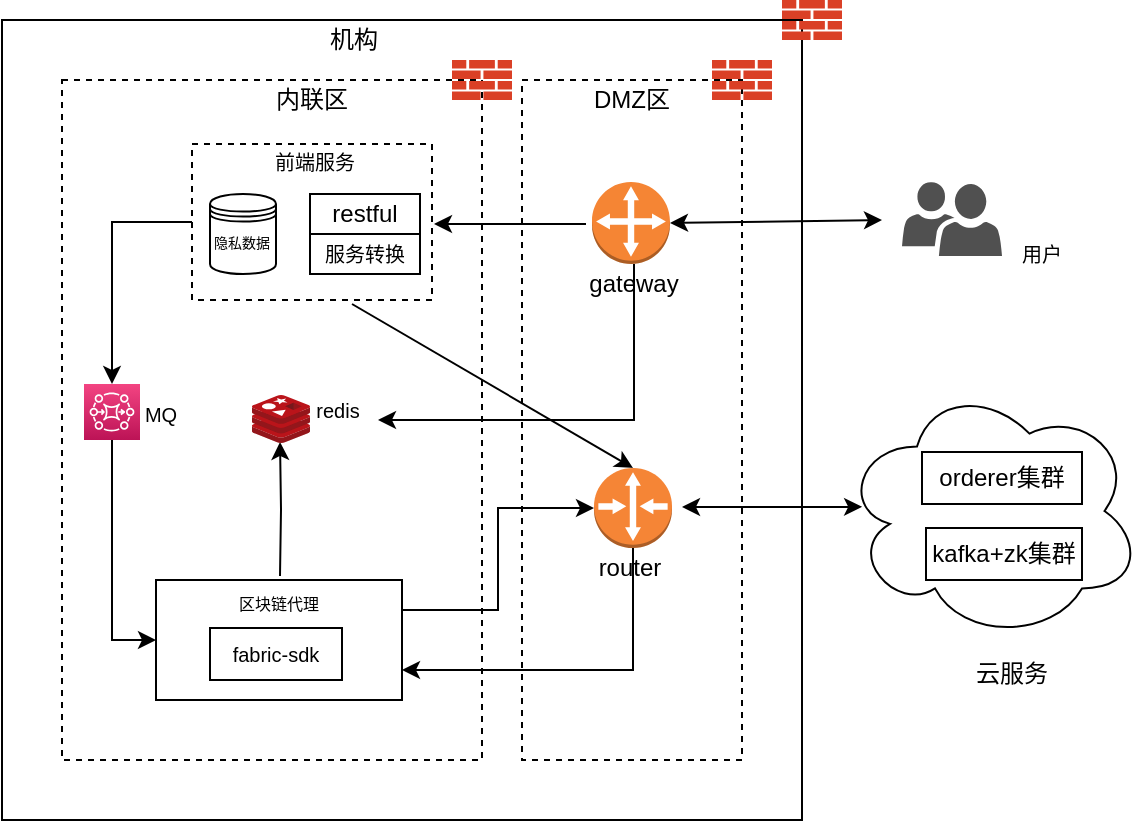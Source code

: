 <mxfile version="10.9.2" type="github"><diagram id="Oavh2PgRKn73WdAg5pff" name="Page-1"><mxGraphModel dx="918" dy="585" grid="1" gridSize="10" guides="1" tooltips="1" connect="1" arrows="1" fold="1" page="1" pageScale="1" pageWidth="827" pageHeight="1169" math="0" shadow="0"><root><mxCell id="0"/><mxCell id="1" parent="0"/><mxCell id="AUdPviCWN6WNPJIVxTdN-2" value="" style="whiteSpace=wrap;html=1;aspect=fixed;" parent="1" vertex="1"><mxGeometry x="90" y="290" width="400" height="400" as="geometry"/></mxCell><mxCell id="AUdPviCWN6WNPJIVxTdN-3" value="" style="pointerEvents=1;shadow=0;dashed=0;html=1;strokeColor=none;labelPosition=center;verticalLabelPosition=bottom;verticalAlign=top;align=center;shape=mxgraph.mscae.intune.user_group;fillColor=#505050;" parent="1" vertex="1"><mxGeometry x="540" y="371" width="50" height="37" as="geometry"/></mxCell><mxCell id="AUdPviCWN6WNPJIVxTdN-5" value="" style="rounded=0;whiteSpace=wrap;html=1;dashed=1;flipV=1;flipH=1;" parent="1" vertex="1"><mxGeometry x="350" y="320" width="110" height="340" as="geometry"/></mxCell><mxCell id="AUdPviCWN6WNPJIVxTdN-6" value="" style="pointerEvents=1;shadow=0;dashed=0;html=1;strokeColor=none;labelPosition=center;verticalLabelPosition=bottom;verticalAlign=top;outlineConnect=0;align=center;shape=mxgraph.office.concepts.firewall;fillColor=#DA4026;" parent="1" vertex="1"><mxGeometry x="480" y="280" width="30" height="20" as="geometry"/></mxCell><mxCell id="AUdPviCWN6WNPJIVxTdN-7" value="" style="pointerEvents=1;shadow=0;dashed=0;html=1;strokeColor=none;labelPosition=center;verticalLabelPosition=bottom;verticalAlign=top;outlineConnect=0;align=center;shape=mxgraph.office.concepts.firewall;fillColor=#DA4026;" parent="1" vertex="1"><mxGeometry x="445" y="310" width="30" height="20" as="geometry"/></mxCell><mxCell id="AUdPviCWN6WNPJIVxTdN-9" value="DMZ区" style="text;html=1;strokeColor=none;fillColor=none;align=center;verticalAlign=middle;whiteSpace=wrap;rounded=0;dashed=1;" parent="1" vertex="1"><mxGeometry x="385" y="320" width="40" height="20" as="geometry"/></mxCell><mxCell id="AUdPviCWN6WNPJIVxTdN-10" value="" style="outlineConnect=0;dashed=0;verticalLabelPosition=bottom;verticalAlign=top;align=center;html=1;shape=mxgraph.aws3.customer_gateway;fillColor=#F58534;gradientColor=none;" parent="1" vertex="1"><mxGeometry x="385" y="371" width="39" height="41" as="geometry"/></mxCell><mxCell id="AUdPviCWN6WNPJIVxTdN-11" value="" style="rounded=0;whiteSpace=wrap;html=1;dashed=1;" parent="1" vertex="1"><mxGeometry x="120" y="320" width="210" height="340" as="geometry"/></mxCell><mxCell id="AUdPviCWN6WNPJIVxTdN-12" value="" style="pointerEvents=1;shadow=0;dashed=0;html=1;strokeColor=none;labelPosition=center;verticalLabelPosition=bottom;verticalAlign=top;outlineConnect=0;align=center;shape=mxgraph.office.concepts.firewall;fillColor=#DA4026;" parent="1" vertex="1"><mxGeometry x="315" y="310" width="30" height="20" as="geometry"/></mxCell><mxCell id="AUdPviCWN6WNPJIVxTdN-53" style="edgeStyle=orthogonalEdgeStyle;rounded=0;orthogonalLoop=1;jettySize=auto;html=1;exitX=0.5;exitY=0;exitDx=0;exitDy=0;entryX=1;entryY=0.75;entryDx=0;entryDy=0;fontSize=10;" parent="1" source="AUdPviCWN6WNPJIVxTdN-14" target="AUdPviCWN6WNPJIVxTdN-33" edge="1"><mxGeometry relative="1" as="geometry"><Array as="points"><mxPoint x="406" y="490"/></Array></mxGeometry></mxCell><mxCell id="AUdPviCWN6WNPJIVxTdN-14" value="gateway" style="text;html=1;strokeColor=none;fillColor=none;align=center;verticalAlign=middle;whiteSpace=wrap;rounded=0;dashed=1;" parent="1" vertex="1"><mxGeometry x="386" y="412" width="40" height="20" as="geometry"/></mxCell><mxCell id="AUdPviCWN6WNPJIVxTdN-43" style="edgeStyle=orthogonalEdgeStyle;rounded=0;orthogonalLoop=1;jettySize=auto;html=1;exitX=0;exitY=0.5;exitDx=0;exitDy=0;fontSize=10;" parent="1" source="AUdPviCWN6WNPJIVxTdN-16" target="AUdPviCWN6WNPJIVxTdN-27" edge="1"><mxGeometry relative="1" as="geometry"/></mxCell><mxCell id="AUdPviCWN6WNPJIVxTdN-16" value="" style="rounded=0;whiteSpace=wrap;html=1;dashed=1;" parent="1" vertex="1"><mxGeometry x="185" y="352" width="120" height="78" as="geometry"/></mxCell><mxCell id="AUdPviCWN6WNPJIVxTdN-17" value="内联区" style="text;html=1;strokeColor=none;fillColor=none;align=center;verticalAlign=middle;whiteSpace=wrap;rounded=0;dashed=1;" parent="1" vertex="1"><mxGeometry x="225" y="320" width="40" height="20" as="geometry"/></mxCell><mxCell id="AUdPviCWN6WNPJIVxTdN-22" value="" style="group;fontSize=10;" parent="1" vertex="1" connectable="0"><mxGeometry x="244" y="377" width="55" height="40" as="geometry"/></mxCell><mxCell id="AUdPviCWN6WNPJIVxTdN-20" value="&lt;font style=&quot;font-size: 12px&quot;&gt;restful&lt;/font&gt;" style="rounded=0;whiteSpace=wrap;html=1;fillColor=#ffffff;fontSize=8;" parent="AUdPviCWN6WNPJIVxTdN-22" vertex="1"><mxGeometry width="55" height="20" as="geometry"/></mxCell><mxCell id="AUdPviCWN6WNPJIVxTdN-21" value="&lt;font style=&quot;font-size: 10px&quot;&gt;服务转换&lt;/font&gt;" style="rounded=0;whiteSpace=wrap;html=1;fillColor=#ffffff;fontSize=8;" parent="AUdPviCWN6WNPJIVxTdN-22" vertex="1"><mxGeometry y="20" width="55" height="20" as="geometry"/></mxCell><mxCell id="AUdPviCWN6WNPJIVxTdN-23" value="前端服务" style="text;html=1;strokeColor=none;fillColor=none;align=center;verticalAlign=middle;whiteSpace=wrap;rounded=0;fontSize=10;" parent="1" vertex="1"><mxGeometry x="224" y="351" width="45" height="20" as="geometry"/></mxCell><mxCell id="AUdPviCWN6WNPJIVxTdN-25" value="" style="shape=datastore;whiteSpace=wrap;html=1;fillColor=#ffffff;fontSize=10;" parent="1" vertex="1"><mxGeometry x="194" y="377" width="33" height="40" as="geometry"/></mxCell><mxCell id="AUdPviCWN6WNPJIVxTdN-26" value="隐私数据" style="text;html=1;strokeColor=none;fillColor=none;align=center;verticalAlign=middle;whiteSpace=wrap;rounded=0;fontSize=7;" parent="1" vertex="1"><mxGeometry x="195" y="392" width="30" height="20" as="geometry"/></mxCell><mxCell id="AUdPviCWN6WNPJIVxTdN-56" style="edgeStyle=orthogonalEdgeStyle;rounded=0;orthogonalLoop=1;jettySize=auto;html=1;exitX=1;exitY=0.25;exitDx=0;exitDy=0;entryX=0;entryY=0.5;entryDx=0;entryDy=0;entryPerimeter=0;fontSize=10;" parent="1" source="AUdPviCWN6WNPJIVxTdN-28" target="AUdPviCWN6WNPJIVxTdN-13" edge="1"><mxGeometry relative="1" as="geometry"/></mxCell><mxCell id="AUdPviCWN6WNPJIVxTdN-28" value="" style="rounded=0;whiteSpace=wrap;html=1;fillColor=#ffffff;fontSize=7;" parent="1" vertex="1"><mxGeometry x="167" y="570" width="123" height="60" as="geometry"/></mxCell><mxCell id="AUdPviCWN6WNPJIVxTdN-45" style="edgeStyle=orthogonalEdgeStyle;rounded=0;orthogonalLoop=1;jettySize=auto;html=1;exitX=0.5;exitY=0;exitDx=0;exitDy=0;fontSize=10;entryX=0.483;entryY=0.979;entryDx=0;entryDy=0;entryPerimeter=0;" parent="1" target="AUdPviCWN6WNPJIVxTdN-31" edge="1"><mxGeometry relative="1" as="geometry"><mxPoint x="229" y="568" as="sourcePoint"/><mxPoint x="229" y="506" as="targetPoint"/></mxGeometry></mxCell><mxCell id="AUdPviCWN6WNPJIVxTdN-29" value="区块链代理" style="text;html=1;strokeColor=none;fillColor=none;align=center;verticalAlign=middle;whiteSpace=wrap;rounded=0;fontSize=8;" parent="1" vertex="1"><mxGeometry x="201" y="572" width="55" height="20" as="geometry"/></mxCell><mxCell id="AUdPviCWN6WNPJIVxTdN-30" value="fabric-sdk" style="rounded=0;whiteSpace=wrap;html=1;fillColor=#ffffff;fontSize=10;" parent="1" vertex="1"><mxGeometry x="194" y="594" width="66" height="26" as="geometry"/></mxCell><mxCell id="AUdPviCWN6WNPJIVxTdN-31" value="" style="aspect=fixed;html=1;perimeter=none;align=center;shadow=0;dashed=0;image;fontSize=12;image=img/lib/mscae/Cache_Redis_Product.svg;fillColor=#ffffff;" parent="1" vertex="1"><mxGeometry x="215" y="477.5" width="29" height="24" as="geometry"/></mxCell><mxCell id="AUdPviCWN6WNPJIVxTdN-33" value="redis" style="text;html=1;strokeColor=none;fillColor=none;align=center;verticalAlign=middle;whiteSpace=wrap;rounded=0;fontSize=10;" parent="1" vertex="1"><mxGeometry x="238" y="475" width="40" height="20" as="geometry"/></mxCell><mxCell id="AUdPviCWN6WNPJIVxTdN-34" value="MQ" style="text;html=1;strokeColor=none;fillColor=none;align=center;verticalAlign=middle;whiteSpace=wrap;rounded=0;fontSize=10;" parent="1" vertex="1"><mxGeometry x="160" y="477" width="19" height="20" as="geometry"/></mxCell><mxCell id="AUdPviCWN6WNPJIVxTdN-35" value="用户" style="text;html=1;strokeColor=none;fillColor=none;align=center;verticalAlign=middle;whiteSpace=wrap;rounded=0;fontSize=10;" parent="1" vertex="1"><mxGeometry x="590" y="397" width="40" height="20" as="geometry"/></mxCell><mxCell id="AUdPviCWN6WNPJIVxTdN-36" value="" style="endArrow=classic;startArrow=classic;html=1;fontSize=10;exitX=1;exitY=0.5;exitDx=0;exitDy=0;exitPerimeter=0;" parent="1" source="AUdPviCWN6WNPJIVxTdN-10" edge="1"><mxGeometry width="50" height="50" relative="1" as="geometry"><mxPoint x="475" y="422" as="sourcePoint"/><mxPoint x="530" y="390" as="targetPoint"/></mxGeometry></mxCell><mxCell id="AUdPviCWN6WNPJIVxTdN-39" style="edgeStyle=orthogonalEdgeStyle;rounded=0;orthogonalLoop=1;jettySize=auto;html=1;entryX=1;entryY=0.75;entryDx=0;entryDy=0;fontSize=10;" parent="1" edge="1"><mxGeometry relative="1" as="geometry"><mxPoint x="382" y="392" as="sourcePoint"/><mxPoint x="306" y="392" as="targetPoint"/></mxGeometry></mxCell><mxCell id="AUdPviCWN6WNPJIVxTdN-27" value="" style="outlineConnect=0;fontColor=#232F3E;gradientColor=#F34482;gradientDirection=north;fillColor=#BC1356;strokeColor=#ffffff;dashed=0;verticalLabelPosition=bottom;verticalAlign=top;align=center;html=1;fontSize=12;fontStyle=0;aspect=fixed;shape=mxgraph.aws4.resourceIcon;resIcon=mxgraph.aws4.mq;" parent="1" vertex="1"><mxGeometry x="131" y="472" width="28" height="28" as="geometry"/></mxCell><mxCell id="AUdPviCWN6WNPJIVxTdN-48" style="edgeStyle=orthogonalEdgeStyle;rounded=0;orthogonalLoop=1;jettySize=auto;html=1;exitX=0.5;exitY=1;exitDx=0;exitDy=0;entryX=0;entryY=0.5;entryDx=0;entryDy=0;fontSize=10;" parent="1" source="AUdPviCWN6WNPJIVxTdN-47" target="AUdPviCWN6WNPJIVxTdN-28" edge="1"><mxGeometry relative="1" as="geometry"/></mxCell><mxCell id="AUdPviCWN6WNPJIVxTdN-47" value="" style="rounded=0;whiteSpace=wrap;html=1;fillColor=none;fontSize=10;strokeColor=none;" parent="1" vertex="1"><mxGeometry x="120" y="472" width="50" height="28" as="geometry"/></mxCell><mxCell id="AUdPviCWN6WNPJIVxTdN-55" value="" style="endArrow=classic;html=1;fontSize=10;entryX=0.5;entryY=0;entryDx=0;entryDy=0;entryPerimeter=0;" parent="1" target="AUdPviCWN6WNPJIVxTdN-13" edge="1"><mxGeometry width="50" height="50" relative="1" as="geometry"><mxPoint x="265" y="432" as="sourcePoint"/><mxPoint x="325" y="472" as="targetPoint"/></mxGeometry></mxCell><mxCell id="AUdPviCWN6WNPJIVxTdN-57" style="edgeStyle=orthogonalEdgeStyle;rounded=0;orthogonalLoop=1;jettySize=auto;html=1;exitX=0.5;exitY=1;exitDx=0;exitDy=0;exitPerimeter=0;entryX=1;entryY=0.75;entryDx=0;entryDy=0;fontSize=10;" parent="1" source="AUdPviCWN6WNPJIVxTdN-13" target="AUdPviCWN6WNPJIVxTdN-28" edge="1"><mxGeometry relative="1" as="geometry"/></mxCell><mxCell id="AUdPviCWN6WNPJIVxTdN-52" value="" style="group" parent="1" vertex="1" connectable="0"><mxGeometry x="384" y="514" width="41" height="60" as="geometry"/></mxCell><mxCell id="AUdPviCWN6WNPJIVxTdN-13" value="" style="outlineConnect=0;dashed=0;verticalLabelPosition=bottom;verticalAlign=top;align=center;html=1;shape=mxgraph.aws3.router;fillColor=#F58536;gradientColor=none;" parent="AUdPviCWN6WNPJIVxTdN-52" vertex="1"><mxGeometry x="2" width="39" height="40" as="geometry"/></mxCell><mxCell id="AUdPviCWN6WNPJIVxTdN-15" value="router" style="text;html=1;strokeColor=none;fillColor=none;align=center;verticalAlign=middle;whiteSpace=wrap;rounded=0;dashed=1;" parent="AUdPviCWN6WNPJIVxTdN-52" vertex="1"><mxGeometry y="40" width="40" height="20" as="geometry"/></mxCell><mxCell id="AUdPviCWN6WNPJIVxTdN-58" value="" style="ellipse;shape=cloud;whiteSpace=wrap;html=1;fillColor=none;fontSize=10;" parent="1" vertex="1"><mxGeometry x="510" y="471" width="150" height="129" as="geometry"/></mxCell><mxCell id="AUdPviCWN6WNPJIVxTdN-59" value="云服务" style="text;html=1;strokeColor=none;fillColor=none;align=center;verticalAlign=middle;whiteSpace=wrap;rounded=0;fontSize=12;" parent="1" vertex="1"><mxGeometry x="570" y="607" width="50" height="20" as="geometry"/></mxCell><mxCell id="AUdPviCWN6WNPJIVxTdN-60" value="orderer集群" style="rounded=0;whiteSpace=wrap;html=1;fillColor=none;fontSize=12;" parent="1" vertex="1"><mxGeometry x="550" y="506" width="80" height="26" as="geometry"/></mxCell><mxCell id="AUdPviCWN6WNPJIVxTdN-61" value="kafka+zk集群" style="rounded=0;whiteSpace=wrap;html=1;fillColor=none;fontSize=12;" parent="1" vertex="1"><mxGeometry x="552" y="544" width="78" height="26" as="geometry"/></mxCell><mxCell id="AUdPviCWN6WNPJIVxTdN-63" value="" style="endArrow=classic;startArrow=classic;html=1;fontSize=12;entryX=0.067;entryY=0.484;entryDx=0;entryDy=0;entryPerimeter=0;" parent="1" target="AUdPviCWN6WNPJIVxTdN-58" edge="1"><mxGeometry width="50" height="50" relative="1" as="geometry"><mxPoint x="430" y="533.5" as="sourcePoint"/><mxPoint x="490" y="533.5" as="targetPoint"/></mxGeometry></mxCell><mxCell id="AUdPviCWN6WNPJIVxTdN-64" value="" style="shape=image;html=1;verticalAlign=top;verticalLabelPosition=bottom;labelBackgroundColor=#ffffff;imageAspect=0;aspect=fixed;image=https://cdn3.iconfinder.com/data/icons/tango-icon-library/48/internet-web-browser-128.png;fillColor=none;fontSize=12;" parent="1" vertex="1"><mxGeometry x="475" y="462" width="29" height="29" as="geometry"/></mxCell><mxCell id="UApL03fAeJKeFN6s4Qj3-1" value="机构" style="text;html=1;strokeColor=none;fillColor=none;align=center;verticalAlign=middle;whiteSpace=wrap;rounded=0;fontSize=12;" vertex="1" parent="1"><mxGeometry x="246" y="290" width="40" height="20" as="geometry"/></mxCell></root></mxGraphModel></diagram></mxfile>